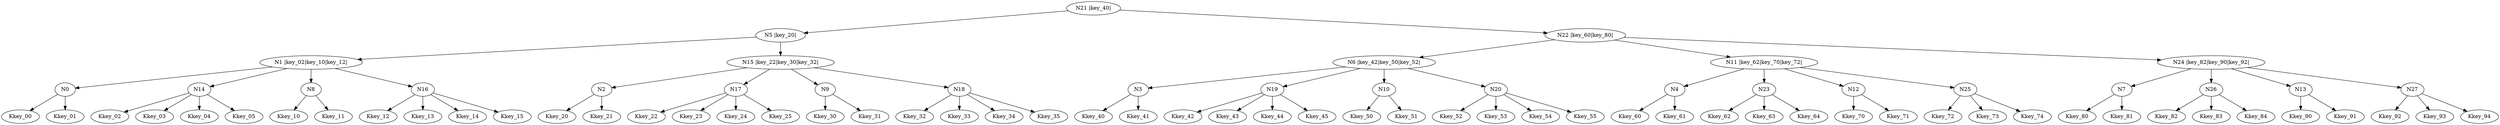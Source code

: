 digraph G {
N21[label="N21 |key_40|"]N21 -> N5;
N5[label="N5 |key_20|"]N5 -> N1;
N1[label="N1 |key_02|key_10|key_12|"]N1 -> N0;
N0 -> Kkey_00;
N0 -> Kkey_01;
N1 -> N14;
N14 -> Kkey_02;
N14 -> Kkey_03;
N14 -> Kkey_04;
N14 -> Kkey_05;
N1 -> N8;
N8 -> Kkey_10;
N8 -> Kkey_11;
N1 -> N16;
N16 -> Kkey_12;
N16 -> Kkey_13;
N16 -> Kkey_14;
N16 -> Kkey_15;
N5 -> N15;
N15[label="N15 |key_22|key_30|key_32|"]N15 -> N2;
N2 -> Kkey_20;
N2 -> Kkey_21;
N15 -> N17;
N17 -> Kkey_22;
N17 -> Kkey_23;
N17 -> Kkey_24;
N17 -> Kkey_25;
N15 -> N9;
N9 -> Kkey_30;
N9 -> Kkey_31;
N15 -> N18;
N18 -> Kkey_32;
N18 -> Kkey_33;
N18 -> Kkey_34;
N18 -> Kkey_35;
N21 -> N22;
N22[label="N22 |key_60|key_80|"]N22 -> N6;
N6[label="N6 |key_42|key_50|key_52|"]N6 -> N3;
N3 -> Kkey_40;
N3 -> Kkey_41;
N6 -> N19;
N19 -> Kkey_42;
N19 -> Kkey_43;
N19 -> Kkey_44;
N19 -> Kkey_45;
N6 -> N10;
N10 -> Kkey_50;
N10 -> Kkey_51;
N6 -> N20;
N20 -> Kkey_52;
N20 -> Kkey_53;
N20 -> Kkey_54;
N20 -> Kkey_55;
N22 -> N11;
N11[label="N11 |key_62|key_70|key_72|"]N11 -> N4;
N4 -> Kkey_60;
N4 -> Kkey_61;
N11 -> N23;
N23 -> Kkey_62;
N23 -> Kkey_63;
N23 -> Kkey_64;
N11 -> N12;
N12 -> Kkey_70;
N12 -> Kkey_71;
N11 -> N25;
N25 -> Kkey_72;
N25 -> Kkey_73;
N25 -> Kkey_74;
N22 -> N24;
N24[label="N24 |key_82|key_90|key_92|"]N24 -> N7;
N7 -> Kkey_80;
N7 -> Kkey_81;
N24 -> N26;
N26 -> Kkey_82;
N26 -> Kkey_83;
N26 -> Kkey_84;
N24 -> N13;
N13 -> Kkey_90;
N13 -> Kkey_91;
N24 -> N27;
N27 -> Kkey_92;
N27 -> Kkey_93;
N27 -> Kkey_94;
}
